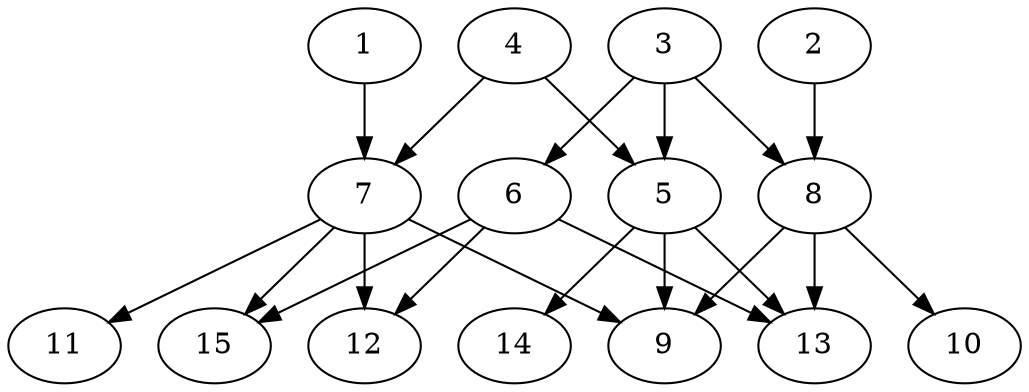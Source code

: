 // DAG automatically generated by daggen at Thu Oct  3 13:59:27 2019
// ./daggen --dot -n 15 --ccr 0.5 --fat 0.7 --regular 0.5 --density 0.6 --mindata 5242880 --maxdata 52428800 
digraph G {
  1 [size="42717184", alpha="0.03", expect_size="21358592"] 
  1 -> 7 [size ="21358592"]
  2 [size="47667200", alpha="0.11", expect_size="23833600"] 
  2 -> 8 [size ="23833600"]
  3 [size="98166784", alpha="0.17", expect_size="49083392"] 
  3 -> 5 [size ="49083392"]
  3 -> 6 [size ="49083392"]
  3 -> 8 [size ="49083392"]
  4 [size="56588288", alpha="0.15", expect_size="28294144"] 
  4 -> 5 [size ="28294144"]
  4 -> 7 [size ="28294144"]
  5 [size="83243008", alpha="0.00", expect_size="41621504"] 
  5 -> 9 [size ="41621504"]
  5 -> 13 [size ="41621504"]
  5 -> 14 [size ="41621504"]
  6 [size="13172736", alpha="0.10", expect_size="6586368"] 
  6 -> 12 [size ="6586368"]
  6 -> 13 [size ="6586368"]
  6 -> 15 [size ="6586368"]
  7 [size="19683328", alpha="0.09", expect_size="9841664"] 
  7 -> 9 [size ="9841664"]
  7 -> 11 [size ="9841664"]
  7 -> 12 [size ="9841664"]
  7 -> 15 [size ="9841664"]
  8 [size="29937664", alpha="0.11", expect_size="14968832"] 
  8 -> 9 [size ="14968832"]
  8 -> 10 [size ="14968832"]
  8 -> 13 [size ="14968832"]
  9 [size="85471232", alpha="0.13", expect_size="42735616"] 
  10 [size="103155712", alpha="0.18", expect_size="51577856"] 
  11 [size="77307904", alpha="0.06", expect_size="38653952"] 
  12 [size="91490304", alpha="0.07", expect_size="45745152"] 
  13 [size="50135040", alpha="0.16", expect_size="25067520"] 
  14 [size="36184064", alpha="0.09", expect_size="18092032"] 
  15 [size="11012096", alpha="0.14", expect_size="5506048"] 
}
